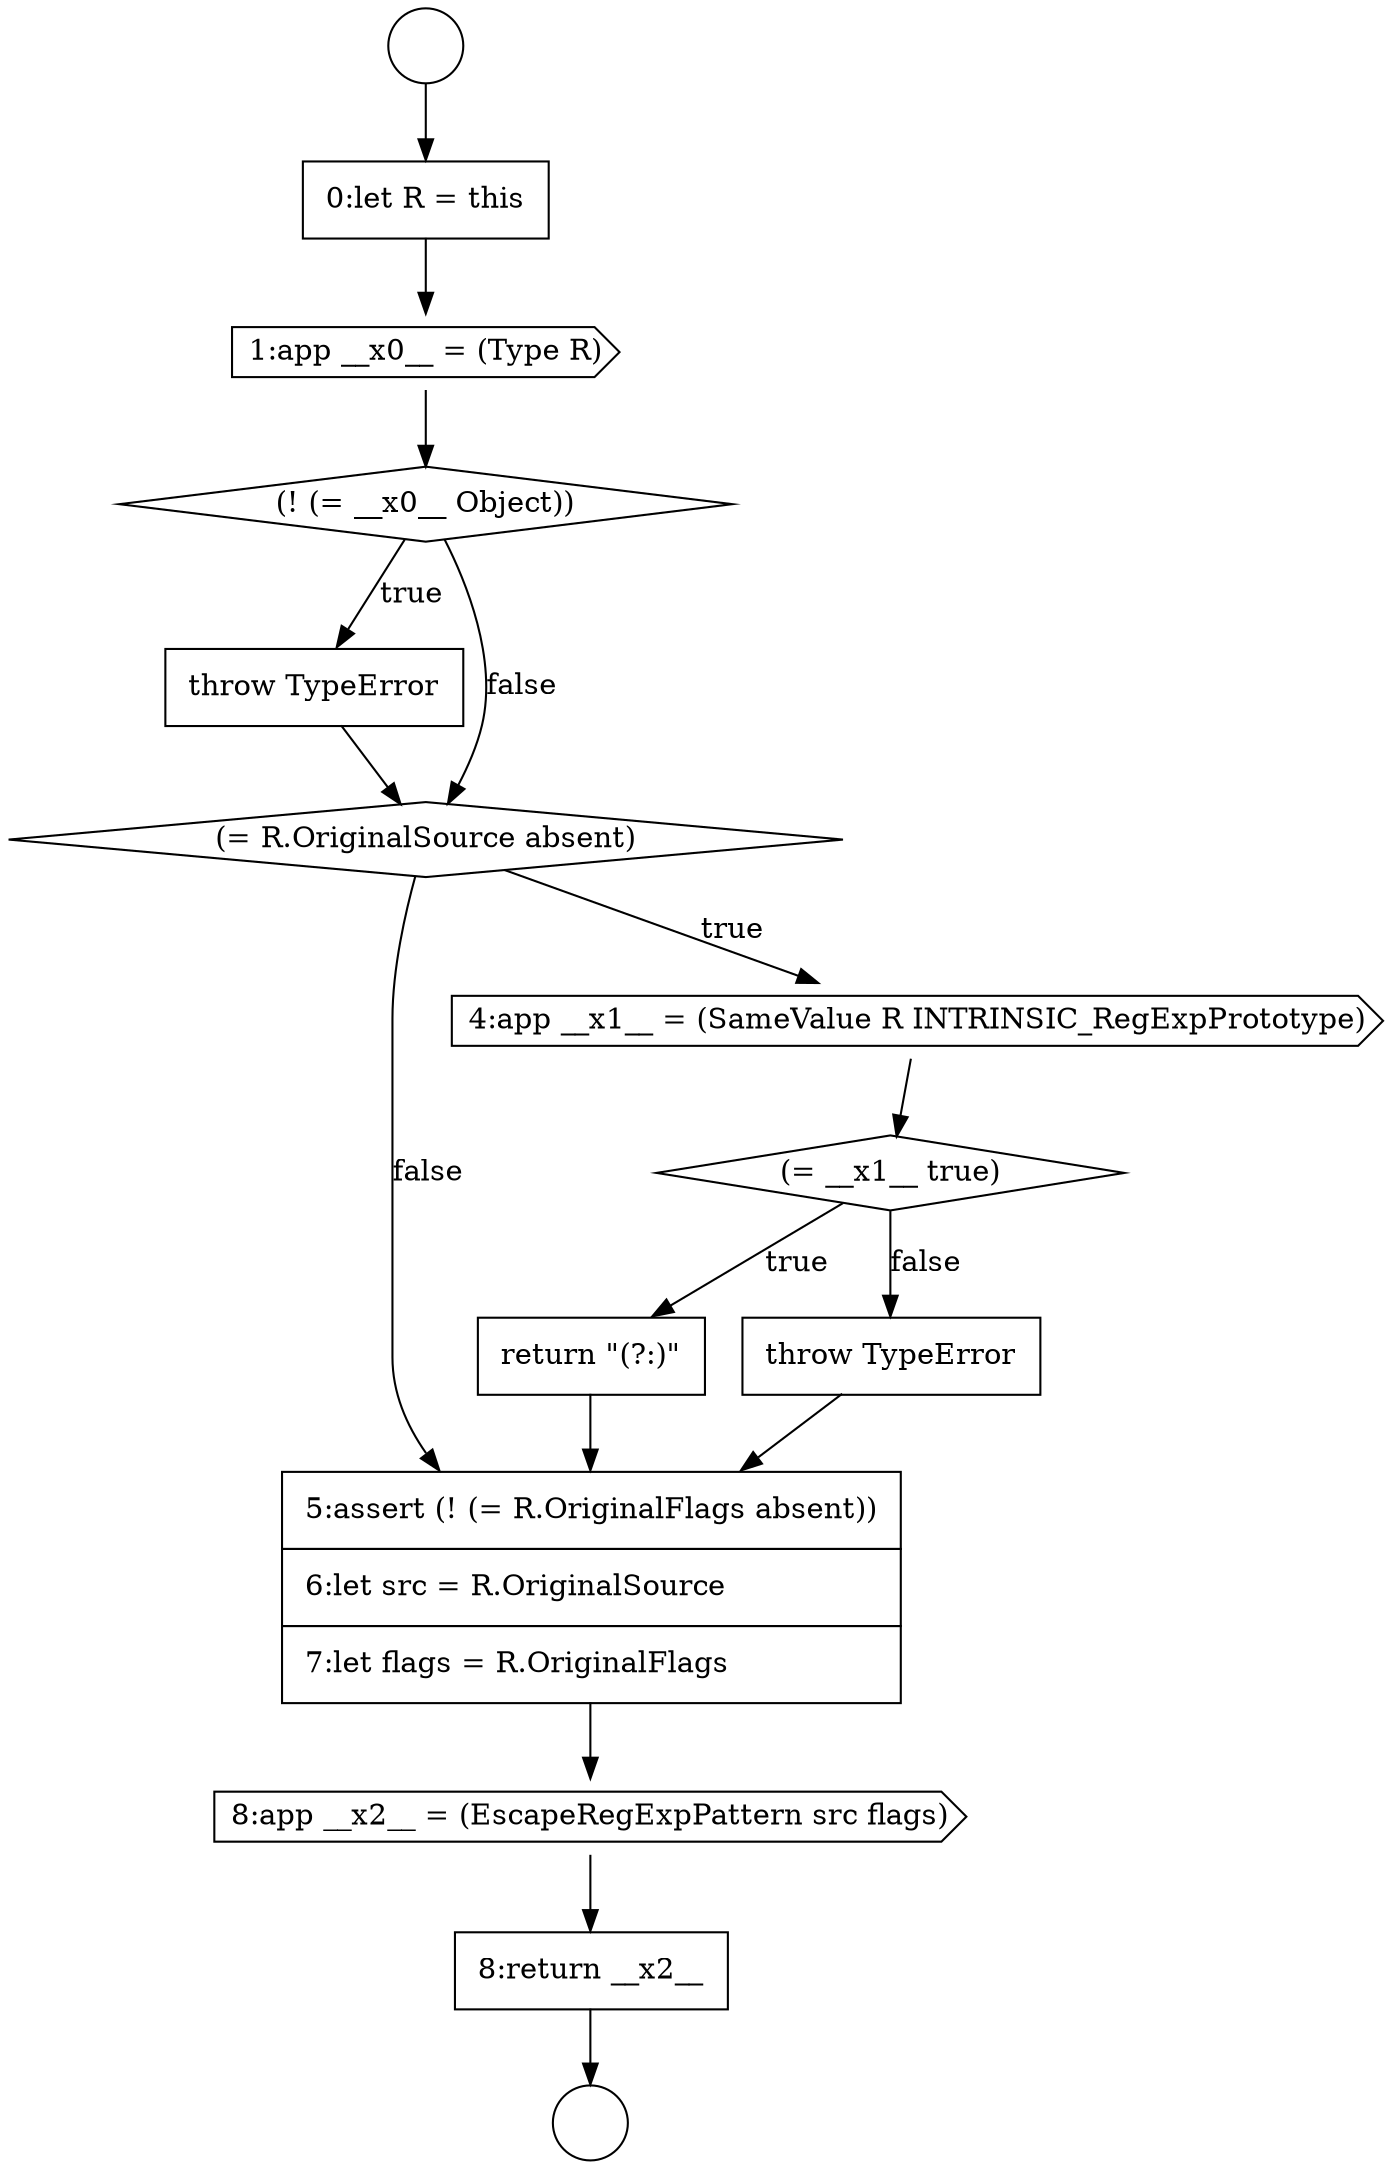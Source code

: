 digraph {
  node14296 [shape=none, margin=0, label=<<font color="black">
    <table border="0" cellborder="1" cellspacing="0" cellpadding="10">
      <tr><td align="left">return &quot;(?:)&quot;</td></tr>
    </table>
  </font>> color="black" fillcolor="white" style=filled]
  node14292 [shape=none, margin=0, label=<<font color="black">
    <table border="0" cellborder="1" cellspacing="0" cellpadding="10">
      <tr><td align="left">throw TypeError</td></tr>
    </table>
  </font>> color="black" fillcolor="white" style=filled]
  node14299 [shape=cds, label=<<font color="black">8:app __x2__ = (EscapeRegExpPattern src flags)</font>> color="black" fillcolor="white" style=filled]
  node14295 [shape=diamond, label=<<font color="black">(= __x1__ true)</font>> color="black" fillcolor="white" style=filled]
  node14291 [shape=diamond, label=<<font color="black">(! (= __x0__ Object))</font>> color="black" fillcolor="white" style=filled]
  node14290 [shape=cds, label=<<font color="black">1:app __x0__ = (Type R)</font>> color="black" fillcolor="white" style=filled]
  node14297 [shape=none, margin=0, label=<<font color="black">
    <table border="0" cellborder="1" cellspacing="0" cellpadding="10">
      <tr><td align="left">throw TypeError</td></tr>
    </table>
  </font>> color="black" fillcolor="white" style=filled]
  node14289 [shape=none, margin=0, label=<<font color="black">
    <table border="0" cellborder="1" cellspacing="0" cellpadding="10">
      <tr><td align="left">0:let R = this</td></tr>
    </table>
  </font>> color="black" fillcolor="white" style=filled]
  node14300 [shape=none, margin=0, label=<<font color="black">
    <table border="0" cellborder="1" cellspacing="0" cellpadding="10">
      <tr><td align="left">8:return __x2__</td></tr>
    </table>
  </font>> color="black" fillcolor="white" style=filled]
  node14298 [shape=none, margin=0, label=<<font color="black">
    <table border="0" cellborder="1" cellspacing="0" cellpadding="10">
      <tr><td align="left">5:assert (! (= R.OriginalFlags absent))</td></tr>
      <tr><td align="left">6:let src = R.OriginalSource</td></tr>
      <tr><td align="left">7:let flags = R.OriginalFlags</td></tr>
    </table>
  </font>> color="black" fillcolor="white" style=filled]
  node14294 [shape=cds, label=<<font color="black">4:app __x1__ = (SameValue R INTRINSIC_RegExpPrototype)</font>> color="black" fillcolor="white" style=filled]
  node14287 [shape=circle label=" " color="black" fillcolor="white" style=filled]
  node14288 [shape=circle label=" " color="black" fillcolor="white" style=filled]
  node14293 [shape=diamond, label=<<font color="black">(= R.OriginalSource absent)</font>> color="black" fillcolor="white" style=filled]
  node14297 -> node14298 [ color="black"]
  node14300 -> node14288 [ color="black"]
  node14287 -> node14289 [ color="black"]
  node14299 -> node14300 [ color="black"]
  node14293 -> node14294 [label=<<font color="black">true</font>> color="black"]
  node14293 -> node14298 [label=<<font color="black">false</font>> color="black"]
  node14295 -> node14296 [label=<<font color="black">true</font>> color="black"]
  node14295 -> node14297 [label=<<font color="black">false</font>> color="black"]
  node14289 -> node14290 [ color="black"]
  node14292 -> node14293 [ color="black"]
  node14298 -> node14299 [ color="black"]
  node14296 -> node14298 [ color="black"]
  node14290 -> node14291 [ color="black"]
  node14294 -> node14295 [ color="black"]
  node14291 -> node14292 [label=<<font color="black">true</font>> color="black"]
  node14291 -> node14293 [label=<<font color="black">false</font>> color="black"]
}
